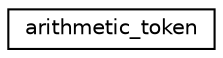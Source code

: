 digraph "Graphical Class Hierarchy"
{
 // LATEX_PDF_SIZE
  edge [fontname="Helvetica",fontsize="10",labelfontname="Helvetica",labelfontsize="10"];
  node [fontname="Helvetica",fontsize="10",shape=record];
  rankdir="LR";
  Node0 [label="arithmetic_token",height=0.2,width=0.4,color="black", fillcolor="white", style="filled",URL="$structarithmetic__token.html",tooltip=" "];
}
